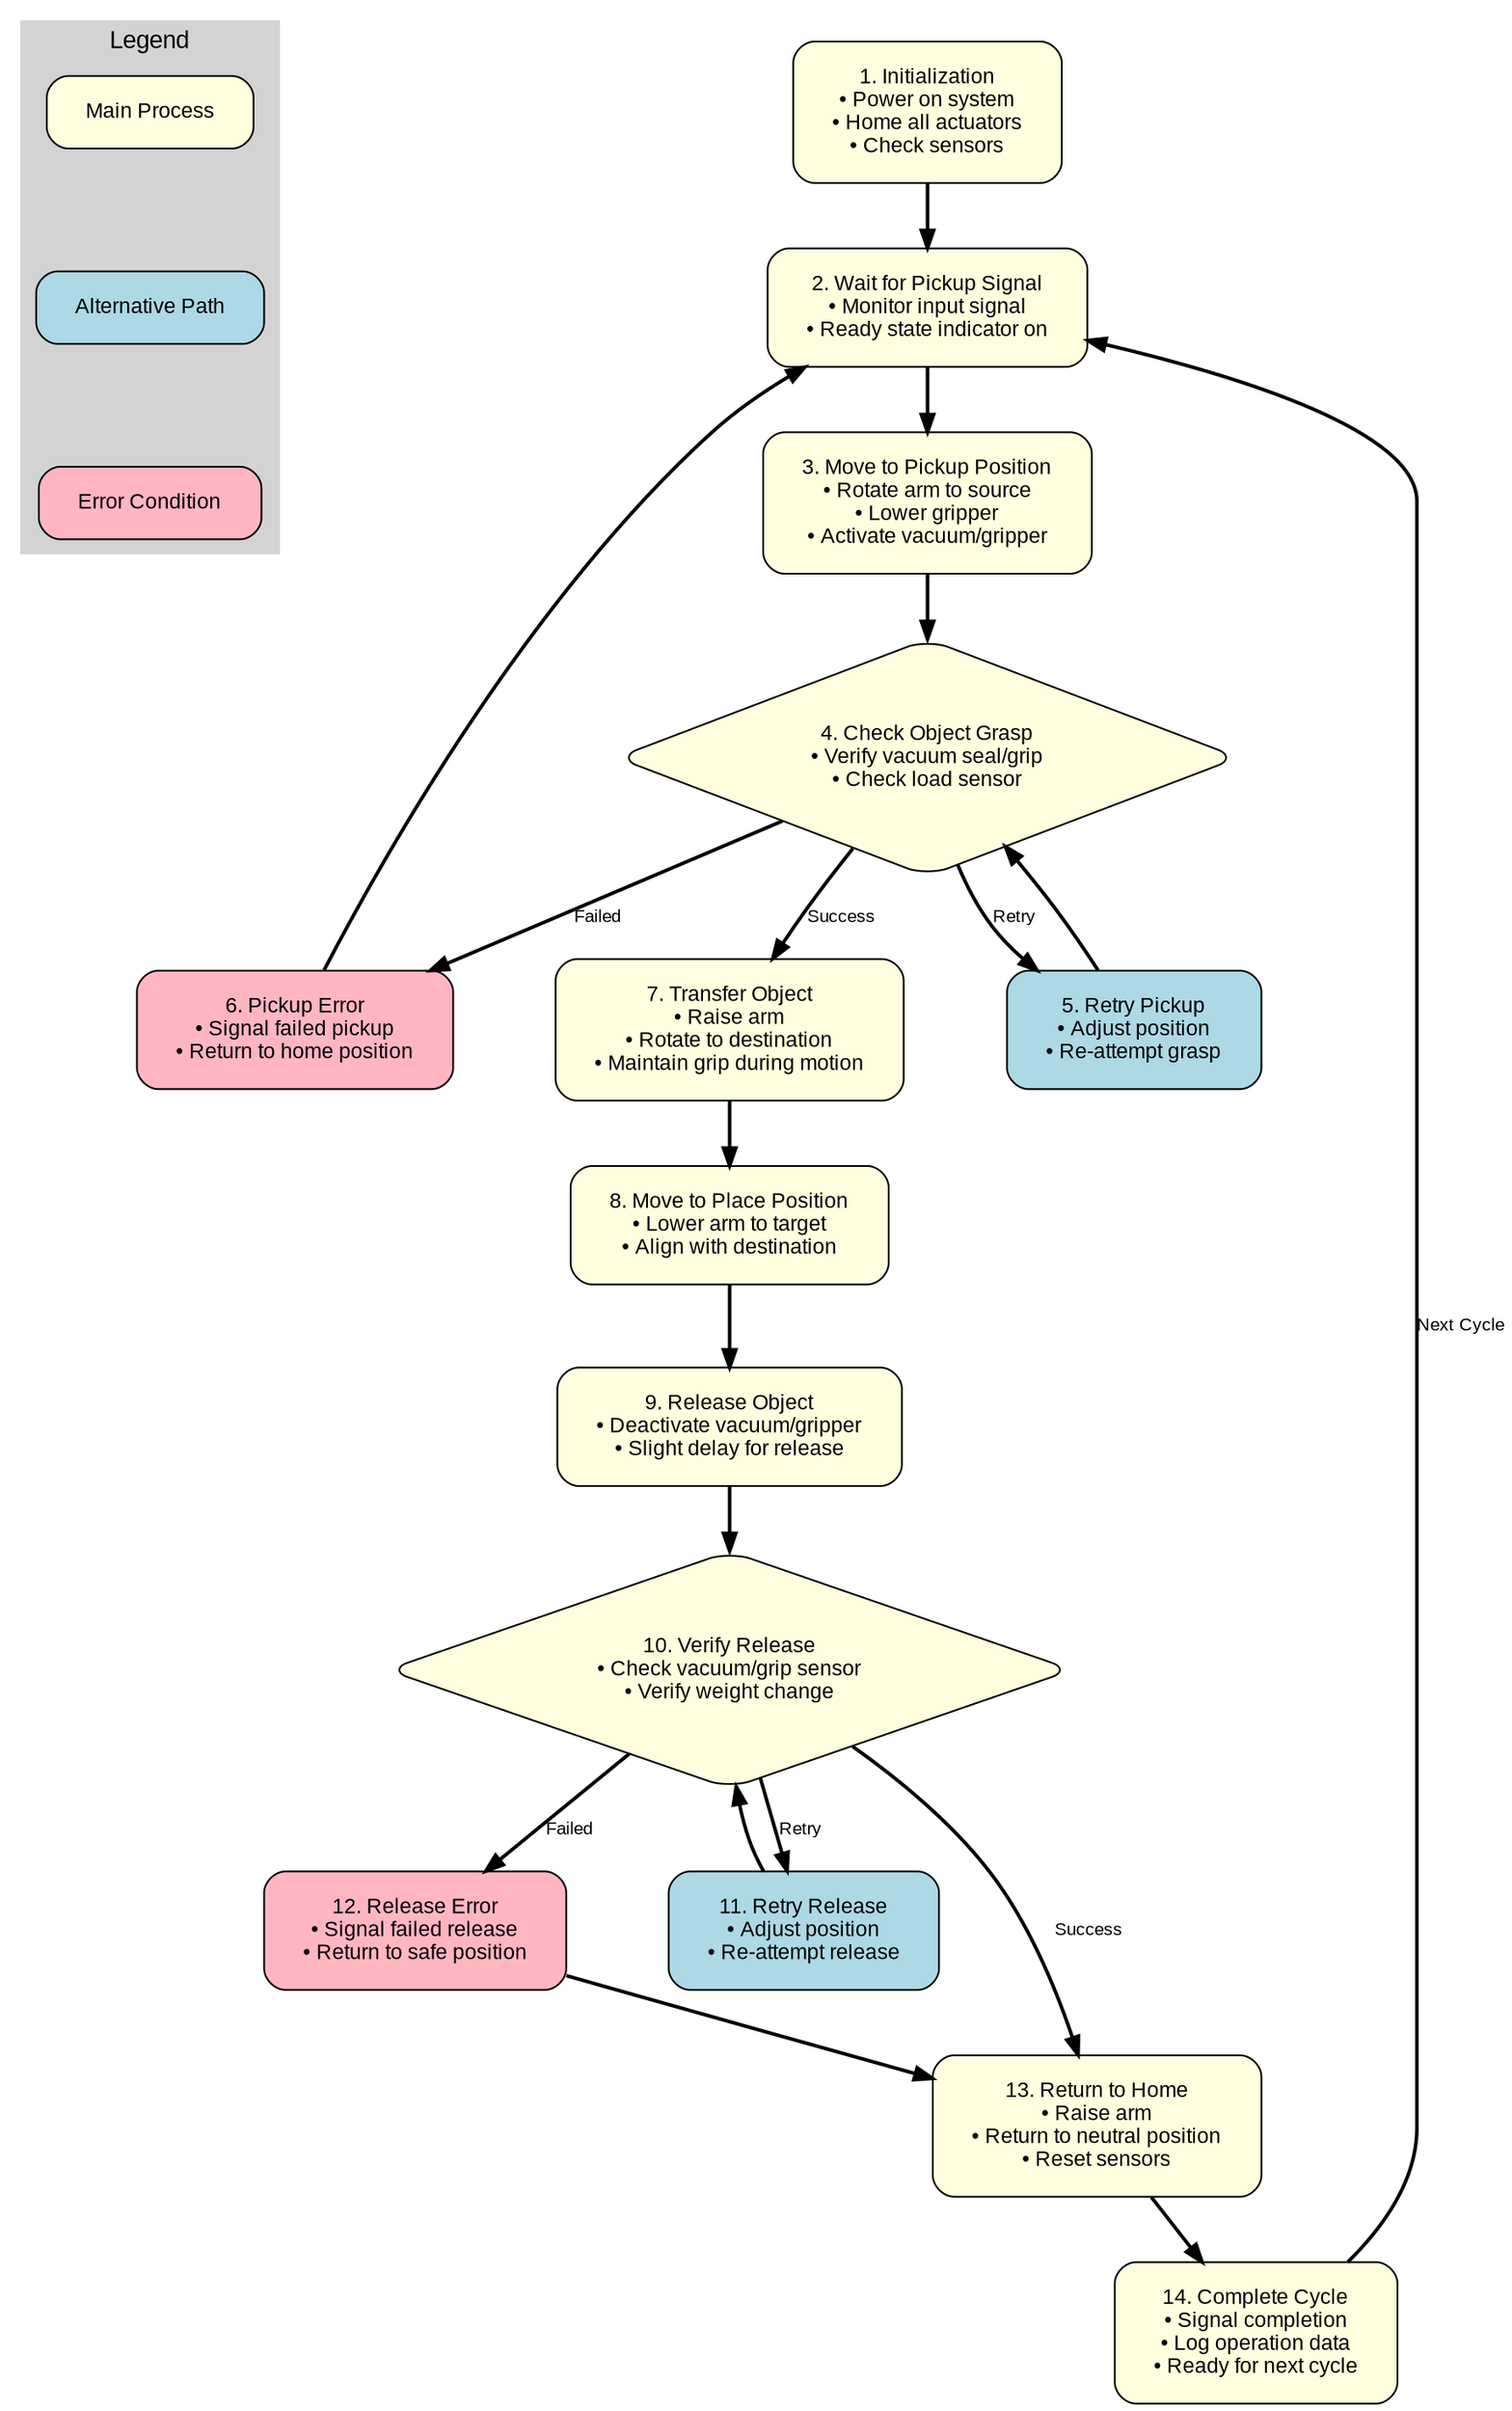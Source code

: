 digraph "Transfer_Arm_Flow" {
    // Graph settings
    graph [fontname="Arial", ranksep=0.5, nodesep=0.8, splines=true];
    node [fontname="Arial", fontsize=12, style="filled,rounded", shape=box, margin="0.3,0.2"];
    edge [fontname="Arial", fontsize=10, penwidth=2];
    
    // Legend
    subgraph cluster_legend {
        label="Legend";
        style=filled;
        color=lightgrey;
        fontsize=14;
        
        legend_main [label="Main Process", fillcolor=lightyellow];
        legend_alt [label="Alternative Path", fillcolor=lightblue];
        legend_error [label="Error Condition", fillcolor=lightpink];
        
        legend_main -> legend_alt [style=invis];
        legend_alt -> legend_error [style=invis];
    }

    // Nodes
    start [label="1. Initialization\n• Power on system\n• Home all actuators\n• Check sensors", fillcolor=lightyellow];
    
    wait_pickup [label="2. Wait for Pickup Signal\n• Monitor input signal\n• Ready state indicator on", fillcolor=lightyellow];
    
    position_pickup [label="3. Move to Pickup Position\n• Rotate arm to source\n• Lower gripper\n• Activate vacuum/gripper", fillcolor=lightyellow];
    
    check_grasp [label="4. Check Object Grasp\n• Verify vacuum seal/grip\n• Check load sensor", shape=diamond, fillcolor=lightyellow];
    
    retry_pickup [label="5. Retry Pickup\n• Adjust position\n• Re-attempt grasp", fillcolor=lightblue];
    
    pickup_error [label="6. Pickup Error\n• Signal failed pickup\n• Return to home position", fillcolor=lightpink];
    
    transfer [label="7. Transfer Object\n• Raise arm\n• Rotate to destination\n• Maintain grip during motion", fillcolor=lightyellow];
    
    position_place [label="8. Move to Place Position\n• Lower arm to target\n• Align with destination", fillcolor=lightyellow];
    
    release_object [label="9. Release Object\n• Deactivate vacuum/gripper\n• Slight delay for release", fillcolor=lightyellow];
    
    check_release [label="10. Verify Release\n• Check vacuum/grip sensor\n• Verify weight change", shape=diamond, fillcolor=lightyellow];
    
    retry_release [label="11. Retry Release\n• Adjust position\n• Re-attempt release", fillcolor=lightblue];
    
    release_error [label="12. Release Error\n• Signal failed release\n• Return to safe position", fillcolor=lightpink];
    
    return_home [label="13. Return to Home\n• Raise arm\n• Return to neutral position\n• Reset sensors", fillcolor=lightyellow];
    
    complete_cycle [label="14. Complete Cycle\n• Signal completion\n• Log operation data\n• Ready for next cycle", fillcolor=lightyellow];
    
    // Edges
    start -> wait_pickup;
    wait_pickup -> position_pickup;
    position_pickup -> check_grasp;
    
    check_grasp -> transfer [label="Success"];
    check_grasp -> retry_pickup [label="Retry"];
    check_grasp -> pickup_error [label="Failed"];
    
    retry_pickup -> check_grasp;
    pickup_error -> wait_pickup;
    
    transfer -> position_place;
    position_place -> release_object;
    release_object -> check_release;
    
    check_release -> return_home [label="Success"];
    check_release -> retry_release [label="Retry"];
    check_release -> release_error [label="Failed"];
    
    retry_release -> check_release;
    release_error -> return_home;
    
    return_home -> complete_cycle;
    complete_cycle -> wait_pickup [label="Next Cycle"];
} 